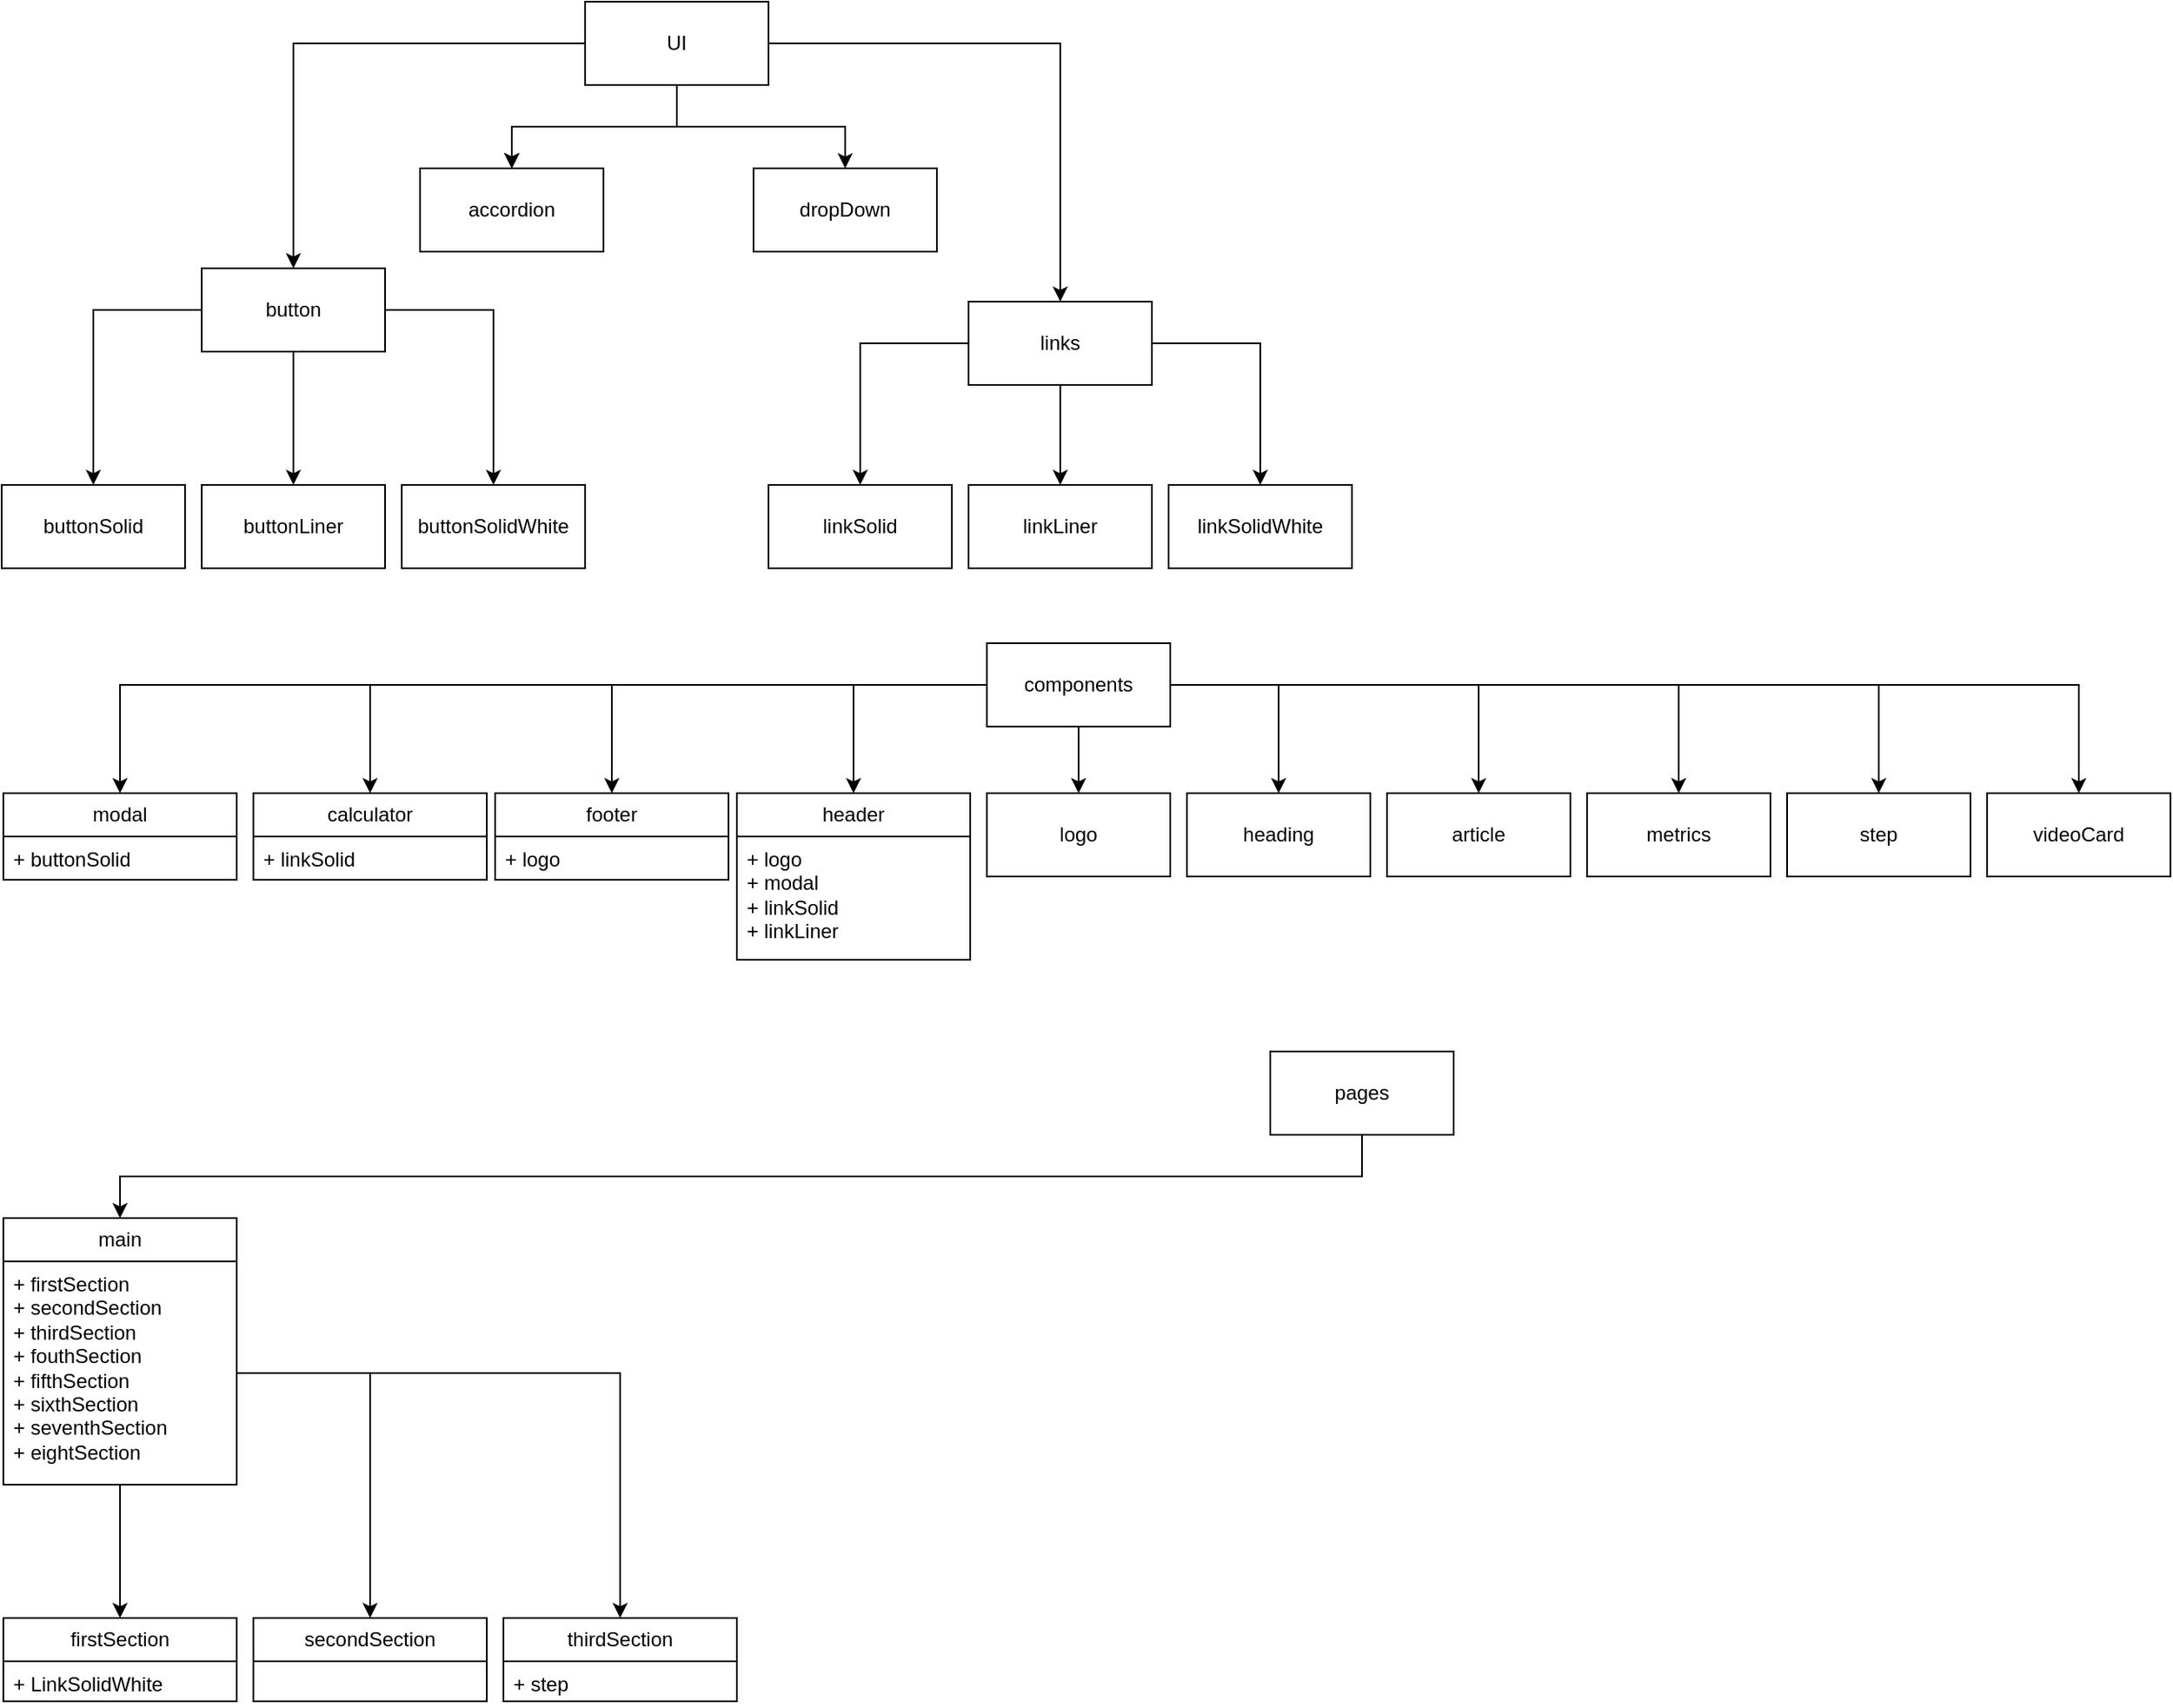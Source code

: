 <mxfile version="21.6.8" type="device">
  <diagram name="Страница — 1" id="7MIML7I7wl4xakydXQJR">
    <mxGraphModel dx="2049" dy="1220" grid="1" gridSize="10" guides="1" tooltips="1" connect="1" arrows="1" fold="1" page="1" pageScale="1" pageWidth="827" pageHeight="1169" math="0" shadow="0">
      <root>
        <mxCell id="0" />
        <mxCell id="1" parent="0" />
        <mxCell id="QpL1vu93JiLy8zp9e6JJ-3" value="" style="edgeStyle=orthogonalEdgeStyle;rounded=0;orthogonalLoop=1;jettySize=auto;html=1;" edge="1" parent="1" source="QpL1vu93JiLy8zp9e6JJ-1" target="QpL1vu93JiLy8zp9e6JJ-2">
          <mxGeometry relative="1" as="geometry" />
        </mxCell>
        <mxCell id="QpL1vu93JiLy8zp9e6JJ-5" style="edgeStyle=orthogonalEdgeStyle;rounded=0;orthogonalLoop=1;jettySize=auto;html=1;" edge="1" parent="1" source="QpL1vu93JiLy8zp9e6JJ-1" target="QpL1vu93JiLy8zp9e6JJ-4">
          <mxGeometry relative="1" as="geometry" />
        </mxCell>
        <mxCell id="QpL1vu93JiLy8zp9e6JJ-19" value="" style="edgeStyle=orthogonalEdgeStyle;rounded=0;orthogonalLoop=1;jettySize=auto;html=1;" edge="1" parent="1" source="QpL1vu93JiLy8zp9e6JJ-1" target="QpL1vu93JiLy8zp9e6JJ-18">
          <mxGeometry relative="1" as="geometry" />
        </mxCell>
        <mxCell id="QpL1vu93JiLy8zp9e6JJ-20" value="" style="edgeStyle=orthogonalEdgeStyle;rounded=0;orthogonalLoop=1;jettySize=auto;html=1;" edge="1" parent="1" source="QpL1vu93JiLy8zp9e6JJ-1" target="QpL1vu93JiLy8zp9e6JJ-18">
          <mxGeometry relative="1" as="geometry" />
        </mxCell>
        <mxCell id="QpL1vu93JiLy8zp9e6JJ-21" value="" style="edgeStyle=orthogonalEdgeStyle;rounded=0;orthogonalLoop=1;jettySize=auto;html=1;" edge="1" parent="1" source="QpL1vu93JiLy8zp9e6JJ-1" target="QpL1vu93JiLy8zp9e6JJ-18">
          <mxGeometry relative="1" as="geometry" />
        </mxCell>
        <mxCell id="QpL1vu93JiLy8zp9e6JJ-23" style="edgeStyle=orthogonalEdgeStyle;rounded=0;orthogonalLoop=1;jettySize=auto;html=1;" edge="1" parent="1" source="QpL1vu93JiLy8zp9e6JJ-1" target="QpL1vu93JiLy8zp9e6JJ-22">
          <mxGeometry relative="1" as="geometry" />
        </mxCell>
        <mxCell id="QpL1vu93JiLy8zp9e6JJ-1" value="UI" style="html=1;whiteSpace=wrap;" vertex="1" parent="1">
          <mxGeometry x="359" y="10" width="110" height="50" as="geometry" />
        </mxCell>
        <mxCell id="QpL1vu93JiLy8zp9e6JJ-7" value="" style="edgeStyle=orthogonalEdgeStyle;rounded=0;orthogonalLoop=1;jettySize=auto;html=1;" edge="1" parent="1" source="QpL1vu93JiLy8zp9e6JJ-2" target="QpL1vu93JiLy8zp9e6JJ-6">
          <mxGeometry relative="1" as="geometry" />
        </mxCell>
        <mxCell id="QpL1vu93JiLy8zp9e6JJ-9" style="edgeStyle=orthogonalEdgeStyle;rounded=0;orthogonalLoop=1;jettySize=auto;html=1;" edge="1" parent="1" source="QpL1vu93JiLy8zp9e6JJ-2" target="QpL1vu93JiLy8zp9e6JJ-8">
          <mxGeometry relative="1" as="geometry" />
        </mxCell>
        <mxCell id="QpL1vu93JiLy8zp9e6JJ-11" style="edgeStyle=orthogonalEdgeStyle;rounded=0;orthogonalLoop=1;jettySize=auto;html=1;" edge="1" parent="1" source="QpL1vu93JiLy8zp9e6JJ-2" target="QpL1vu93JiLy8zp9e6JJ-10">
          <mxGeometry relative="1" as="geometry" />
        </mxCell>
        <mxCell id="QpL1vu93JiLy8zp9e6JJ-2" value="button" style="html=1;whiteSpace=wrap;" vertex="1" parent="1">
          <mxGeometry x="129" y="170" width="110" height="50" as="geometry" />
        </mxCell>
        <mxCell id="QpL1vu93JiLy8zp9e6JJ-15" style="edgeStyle=orthogonalEdgeStyle;rounded=0;orthogonalLoop=1;jettySize=auto;html=1;" edge="1" parent="1" source="QpL1vu93JiLy8zp9e6JJ-4" target="QpL1vu93JiLy8zp9e6JJ-12">
          <mxGeometry relative="1" as="geometry" />
        </mxCell>
        <mxCell id="QpL1vu93JiLy8zp9e6JJ-16" style="edgeStyle=orthogonalEdgeStyle;rounded=0;orthogonalLoop=1;jettySize=auto;html=1;" edge="1" parent="1" source="QpL1vu93JiLy8zp9e6JJ-4" target="QpL1vu93JiLy8zp9e6JJ-13">
          <mxGeometry relative="1" as="geometry" />
        </mxCell>
        <mxCell id="QpL1vu93JiLy8zp9e6JJ-17" style="edgeStyle=orthogonalEdgeStyle;rounded=0;orthogonalLoop=1;jettySize=auto;html=1;" edge="1" parent="1" source="QpL1vu93JiLy8zp9e6JJ-4" target="QpL1vu93JiLy8zp9e6JJ-14">
          <mxGeometry relative="1" as="geometry" />
        </mxCell>
        <mxCell id="QpL1vu93JiLy8zp9e6JJ-4" value="links" style="html=1;whiteSpace=wrap;" vertex="1" parent="1">
          <mxGeometry x="589" y="190" width="110" height="50" as="geometry" />
        </mxCell>
        <mxCell id="QpL1vu93JiLy8zp9e6JJ-6" value="buttonSolid" style="html=1;whiteSpace=wrap;" vertex="1" parent="1">
          <mxGeometry x="9" y="300" width="110" height="50" as="geometry" />
        </mxCell>
        <mxCell id="QpL1vu93JiLy8zp9e6JJ-8" value="buttonLiner" style="html=1;whiteSpace=wrap;" vertex="1" parent="1">
          <mxGeometry x="129" y="300" width="110" height="50" as="geometry" />
        </mxCell>
        <mxCell id="QpL1vu93JiLy8zp9e6JJ-10" value="buttonSolidWhite" style="html=1;whiteSpace=wrap;" vertex="1" parent="1">
          <mxGeometry x="249" y="300" width="110" height="50" as="geometry" />
        </mxCell>
        <mxCell id="QpL1vu93JiLy8zp9e6JJ-12" value="linkSolid" style="html=1;whiteSpace=wrap;" vertex="1" parent="1">
          <mxGeometry x="469" y="300" width="110" height="50" as="geometry" />
        </mxCell>
        <mxCell id="QpL1vu93JiLy8zp9e6JJ-13" value="linkLiner" style="html=1;whiteSpace=wrap;" vertex="1" parent="1">
          <mxGeometry x="589" y="300" width="110" height="50" as="geometry" />
        </mxCell>
        <mxCell id="QpL1vu93JiLy8zp9e6JJ-14" value="linkSolidWhite" style="html=1;whiteSpace=wrap;" vertex="1" parent="1">
          <mxGeometry x="709" y="300" width="110" height="50" as="geometry" />
        </mxCell>
        <mxCell id="QpL1vu93JiLy8zp9e6JJ-18" value="accordion" style="html=1;whiteSpace=wrap;" vertex="1" parent="1">
          <mxGeometry x="260" y="110" width="110" height="50" as="geometry" />
        </mxCell>
        <mxCell id="QpL1vu93JiLy8zp9e6JJ-22" value="dropDown" style="html=1;whiteSpace=wrap;" vertex="1" parent="1">
          <mxGeometry x="460" y="110" width="110" height="50" as="geometry" />
        </mxCell>
        <mxCell id="QpL1vu93JiLy8zp9e6JJ-38" style="edgeStyle=orthogonalEdgeStyle;rounded=0;orthogonalLoop=1;jettySize=auto;html=1;" edge="1" parent="1" source="QpL1vu93JiLy8zp9e6JJ-24" target="QpL1vu93JiLy8zp9e6JJ-34">
          <mxGeometry relative="1" as="geometry" />
        </mxCell>
        <mxCell id="QpL1vu93JiLy8zp9e6JJ-39" style="edgeStyle=orthogonalEdgeStyle;rounded=0;orthogonalLoop=1;jettySize=auto;html=1;" edge="1" parent="1" source="QpL1vu93JiLy8zp9e6JJ-24" target="QpL1vu93JiLy8zp9e6JJ-32">
          <mxGeometry relative="1" as="geometry" />
        </mxCell>
        <mxCell id="QpL1vu93JiLy8zp9e6JJ-44" style="edgeStyle=orthogonalEdgeStyle;rounded=0;orthogonalLoop=1;jettySize=auto;html=1;" edge="1" parent="1" source="QpL1vu93JiLy8zp9e6JJ-24" target="QpL1vu93JiLy8zp9e6JJ-40">
          <mxGeometry relative="1" as="geometry" />
        </mxCell>
        <mxCell id="QpL1vu93JiLy8zp9e6JJ-50" style="edgeStyle=orthogonalEdgeStyle;rounded=0;orthogonalLoop=1;jettySize=auto;html=1;" edge="1" parent="1" source="QpL1vu93JiLy8zp9e6JJ-24" target="QpL1vu93JiLy8zp9e6JJ-49">
          <mxGeometry relative="1" as="geometry" />
        </mxCell>
        <mxCell id="QpL1vu93JiLy8zp9e6JJ-52" style="edgeStyle=orthogonalEdgeStyle;rounded=0;orthogonalLoop=1;jettySize=auto;html=1;entryX=0.5;entryY=0;entryDx=0;entryDy=0;" edge="1" parent="1" source="QpL1vu93JiLy8zp9e6JJ-24" target="QpL1vu93JiLy8zp9e6JJ-51">
          <mxGeometry relative="1" as="geometry" />
        </mxCell>
        <mxCell id="QpL1vu93JiLy8zp9e6JJ-58" style="edgeStyle=orthogonalEdgeStyle;rounded=0;orthogonalLoop=1;jettySize=auto;html=1;" edge="1" parent="1" source="QpL1vu93JiLy8zp9e6JJ-24" target="QpL1vu93JiLy8zp9e6JJ-54">
          <mxGeometry relative="1" as="geometry" />
        </mxCell>
        <mxCell id="QpL1vu93JiLy8zp9e6JJ-62" style="edgeStyle=orthogonalEdgeStyle;rounded=0;orthogonalLoop=1;jettySize=auto;html=1;" edge="1" parent="1" source="QpL1vu93JiLy8zp9e6JJ-24" target="QpL1vu93JiLy8zp9e6JJ-59">
          <mxGeometry relative="1" as="geometry" />
        </mxCell>
        <mxCell id="QpL1vu93JiLy8zp9e6JJ-63" style="edgeStyle=orthogonalEdgeStyle;rounded=0;orthogonalLoop=1;jettySize=auto;html=1;" edge="1" parent="1" source="QpL1vu93JiLy8zp9e6JJ-24" target="QpL1vu93JiLy8zp9e6JJ-60">
          <mxGeometry relative="1" as="geometry">
            <mxPoint x="700" y="415" as="sourcePoint" />
          </mxGeometry>
        </mxCell>
        <mxCell id="QpL1vu93JiLy8zp9e6JJ-64" style="edgeStyle=orthogonalEdgeStyle;rounded=0;orthogonalLoop=1;jettySize=auto;html=1;" edge="1" parent="1" source="QpL1vu93JiLy8zp9e6JJ-24" target="QpL1vu93JiLy8zp9e6JJ-61">
          <mxGeometry relative="1" as="geometry" />
        </mxCell>
        <mxCell id="QpL1vu93JiLy8zp9e6JJ-69" style="edgeStyle=orthogonalEdgeStyle;rounded=0;orthogonalLoop=1;jettySize=auto;html=1;" edge="1" parent="1" source="QpL1vu93JiLy8zp9e6JJ-24" target="QpL1vu93JiLy8zp9e6JJ-65">
          <mxGeometry relative="1" as="geometry" />
        </mxCell>
        <mxCell id="QpL1vu93JiLy8zp9e6JJ-24" value="components" style="html=1;whiteSpace=wrap;" vertex="1" parent="1">
          <mxGeometry x="600" y="395" width="110" height="50" as="geometry" />
        </mxCell>
        <mxCell id="QpL1vu93JiLy8zp9e6JJ-32" value="logo" style="html=1;whiteSpace=wrap;" vertex="1" parent="1">
          <mxGeometry x="600" y="485" width="110" height="50" as="geometry" />
        </mxCell>
        <mxCell id="QpL1vu93JiLy8zp9e6JJ-34" value="header" style="swimlane;fontStyle=0;childLayout=stackLayout;horizontal=1;startSize=26;fillColor=none;horizontalStack=0;resizeParent=1;resizeParentMax=0;resizeLast=0;collapsible=1;marginBottom=0;whiteSpace=wrap;html=1;" vertex="1" parent="1">
          <mxGeometry x="450" y="485" width="140" height="100" as="geometry" />
        </mxCell>
        <mxCell id="QpL1vu93JiLy8zp9e6JJ-35" value="+ logo&lt;br&gt;+ modal&lt;br&gt;+ linkSolid&lt;br&gt;+ linkLiner" style="text;strokeColor=none;fillColor=none;align=left;verticalAlign=top;spacingLeft=4;spacingRight=4;overflow=hidden;rotatable=0;points=[[0,0.5],[1,0.5]];portConstraint=eastwest;whiteSpace=wrap;html=1;" vertex="1" parent="QpL1vu93JiLy8zp9e6JJ-34">
          <mxGeometry y="26" width="140" height="74" as="geometry" />
        </mxCell>
        <mxCell id="QpL1vu93JiLy8zp9e6JJ-40" value="footer" style="swimlane;fontStyle=0;childLayout=stackLayout;horizontal=1;startSize=26;fillColor=none;horizontalStack=0;resizeParent=1;resizeParentMax=0;resizeLast=0;collapsible=1;marginBottom=0;whiteSpace=wrap;html=1;" vertex="1" parent="1">
          <mxGeometry x="305" y="485" width="140" height="52" as="geometry" />
        </mxCell>
        <mxCell id="QpL1vu93JiLy8zp9e6JJ-41" value="+ logo" style="text;strokeColor=none;fillColor=none;align=left;verticalAlign=top;spacingLeft=4;spacingRight=4;overflow=hidden;rotatable=0;points=[[0,0.5],[1,0.5]];portConstraint=eastwest;whiteSpace=wrap;html=1;" vertex="1" parent="QpL1vu93JiLy8zp9e6JJ-40">
          <mxGeometry y="26" width="140" height="26" as="geometry" />
        </mxCell>
        <mxCell id="QpL1vu93JiLy8zp9e6JJ-49" value="heading" style="html=1;whiteSpace=wrap;" vertex="1" parent="1">
          <mxGeometry x="720" y="485" width="110" height="50" as="geometry" />
        </mxCell>
        <mxCell id="QpL1vu93JiLy8zp9e6JJ-51" value="article" style="html=1;whiteSpace=wrap;" vertex="1" parent="1">
          <mxGeometry x="840" y="485" width="110" height="50" as="geometry" />
        </mxCell>
        <mxCell id="QpL1vu93JiLy8zp9e6JJ-54" value="calculator" style="swimlane;fontStyle=0;childLayout=stackLayout;horizontal=1;startSize=26;fillColor=none;horizontalStack=0;resizeParent=1;resizeParentMax=0;resizeLast=0;collapsible=1;marginBottom=0;whiteSpace=wrap;html=1;" vertex="1" parent="1">
          <mxGeometry x="160" y="485" width="140" height="52" as="geometry" />
        </mxCell>
        <mxCell id="QpL1vu93JiLy8zp9e6JJ-55" value="+ linkSolid" style="text;strokeColor=none;fillColor=none;align=left;verticalAlign=top;spacingLeft=4;spacingRight=4;overflow=hidden;rotatable=0;points=[[0,0.5],[1,0.5]];portConstraint=eastwest;whiteSpace=wrap;html=1;" vertex="1" parent="QpL1vu93JiLy8zp9e6JJ-54">
          <mxGeometry y="26" width="140" height="26" as="geometry" />
        </mxCell>
        <mxCell id="QpL1vu93JiLy8zp9e6JJ-59" value="metrics" style="html=1;whiteSpace=wrap;" vertex="1" parent="1">
          <mxGeometry x="960" y="485" width="110" height="50" as="geometry" />
        </mxCell>
        <mxCell id="QpL1vu93JiLy8zp9e6JJ-60" value="step" style="html=1;whiteSpace=wrap;" vertex="1" parent="1">
          <mxGeometry x="1080" y="485" width="110" height="50" as="geometry" />
        </mxCell>
        <mxCell id="QpL1vu93JiLy8zp9e6JJ-61" value="videoCard" style="html=1;whiteSpace=wrap;" vertex="1" parent="1">
          <mxGeometry x="1200" y="485" width="110" height="50" as="geometry" />
        </mxCell>
        <mxCell id="QpL1vu93JiLy8zp9e6JJ-65" value="modal" style="swimlane;fontStyle=0;childLayout=stackLayout;horizontal=1;startSize=26;fillColor=none;horizontalStack=0;resizeParent=1;resizeParentMax=0;resizeLast=0;collapsible=1;marginBottom=0;whiteSpace=wrap;html=1;" vertex="1" parent="1">
          <mxGeometry x="10" y="485" width="140" height="52" as="geometry" />
        </mxCell>
        <mxCell id="QpL1vu93JiLy8zp9e6JJ-66" value="+ buttonSolid" style="text;strokeColor=none;fillColor=none;align=left;verticalAlign=top;spacingLeft=4;spacingRight=4;overflow=hidden;rotatable=0;points=[[0,0.5],[1,0.5]];portConstraint=eastwest;whiteSpace=wrap;html=1;" vertex="1" parent="QpL1vu93JiLy8zp9e6JJ-65">
          <mxGeometry y="26" width="140" height="26" as="geometry" />
        </mxCell>
        <mxCell id="QpL1vu93JiLy8zp9e6JJ-79" style="edgeStyle=orthogonalEdgeStyle;rounded=0;orthogonalLoop=1;jettySize=auto;html=1;exitX=0.5;exitY=1;exitDx=0;exitDy=0;entryX=0.5;entryY=0;entryDx=0;entryDy=0;" edge="1" parent="1" source="QpL1vu93JiLy8zp9e6JJ-70" target="QpL1vu93JiLy8zp9e6JJ-75">
          <mxGeometry relative="1" as="geometry" />
        </mxCell>
        <mxCell id="QpL1vu93JiLy8zp9e6JJ-70" value="pages" style="html=1;whiteSpace=wrap;" vertex="1" parent="1">
          <mxGeometry x="770" y="640" width="110" height="50" as="geometry" />
        </mxCell>
        <mxCell id="QpL1vu93JiLy8zp9e6JJ-82" value="" style="edgeStyle=orthogonalEdgeStyle;rounded=0;orthogonalLoop=1;jettySize=auto;html=1;" edge="1" parent="1" source="QpL1vu93JiLy8zp9e6JJ-75" target="QpL1vu93JiLy8zp9e6JJ-80">
          <mxGeometry relative="1" as="geometry" />
        </mxCell>
        <mxCell id="QpL1vu93JiLy8zp9e6JJ-75" value="main" style="swimlane;fontStyle=0;childLayout=stackLayout;horizontal=1;startSize=26;fillColor=none;horizontalStack=0;resizeParent=1;resizeParentMax=0;resizeLast=0;collapsible=1;marginBottom=0;whiteSpace=wrap;html=1;" vertex="1" parent="1">
          <mxGeometry x="10" y="740" width="140" height="160" as="geometry" />
        </mxCell>
        <mxCell id="QpL1vu93JiLy8zp9e6JJ-76" value="+ firstSection&lt;br&gt;+ secondSection&lt;br&gt;+ thirdSection&lt;br&gt;+ fouthSection&lt;br&gt;+ fifthSection&lt;br&gt;+ sixthSection&lt;br&gt;+ seventhSection&lt;br&gt;+ eightSection" style="text;strokeColor=none;fillColor=none;align=left;verticalAlign=top;spacingLeft=4;spacingRight=4;overflow=hidden;rotatable=0;points=[[0,0.5],[1,0.5]];portConstraint=eastwest;whiteSpace=wrap;html=1;" vertex="1" parent="QpL1vu93JiLy8zp9e6JJ-75">
          <mxGeometry y="26" width="140" height="134" as="geometry" />
        </mxCell>
        <mxCell id="QpL1vu93JiLy8zp9e6JJ-80" value="firstSection" style="swimlane;fontStyle=0;childLayout=stackLayout;horizontal=1;startSize=26;fillColor=none;horizontalStack=0;resizeParent=1;resizeParentMax=0;resizeLast=0;collapsible=1;marginBottom=0;whiteSpace=wrap;html=1;" vertex="1" parent="1">
          <mxGeometry x="10" y="980" width="140" height="50" as="geometry" />
        </mxCell>
        <mxCell id="QpL1vu93JiLy8zp9e6JJ-81" value="+ LinkSolidWhite" style="text;strokeColor=none;fillColor=none;align=left;verticalAlign=top;spacingLeft=4;spacingRight=4;overflow=hidden;rotatable=0;points=[[0,0.5],[1,0.5]];portConstraint=eastwest;whiteSpace=wrap;html=1;" vertex="1" parent="QpL1vu93JiLy8zp9e6JJ-80">
          <mxGeometry y="26" width="140" height="24" as="geometry" />
        </mxCell>
        <mxCell id="QpL1vu93JiLy8zp9e6JJ-83" value="secondSection" style="swimlane;fontStyle=0;childLayout=stackLayout;horizontal=1;startSize=26;fillColor=none;horizontalStack=0;resizeParent=1;resizeParentMax=0;resizeLast=0;collapsible=1;marginBottom=0;whiteSpace=wrap;html=1;" vertex="1" parent="1">
          <mxGeometry x="160" y="980" width="140" height="50" as="geometry" />
        </mxCell>
        <mxCell id="QpL1vu93JiLy8zp9e6JJ-86" style="edgeStyle=orthogonalEdgeStyle;rounded=0;orthogonalLoop=1;jettySize=auto;html=1;" edge="1" parent="1" source="QpL1vu93JiLy8zp9e6JJ-76" target="QpL1vu93JiLy8zp9e6JJ-83">
          <mxGeometry relative="1" as="geometry">
            <mxPoint x="230" y="1010" as="targetPoint" />
          </mxGeometry>
        </mxCell>
        <mxCell id="QpL1vu93JiLy8zp9e6JJ-88" value="thirdSection" style="swimlane;fontStyle=0;childLayout=stackLayout;horizontal=1;startSize=26;fillColor=none;horizontalStack=0;resizeParent=1;resizeParentMax=0;resizeLast=0;collapsible=1;marginBottom=0;whiteSpace=wrap;html=1;" vertex="1" parent="1">
          <mxGeometry x="310" y="980" width="140" height="50" as="geometry" />
        </mxCell>
        <mxCell id="QpL1vu93JiLy8zp9e6JJ-89" value="+ step" style="text;strokeColor=none;fillColor=none;align=left;verticalAlign=top;spacingLeft=4;spacingRight=4;overflow=hidden;rotatable=0;points=[[0,0.5],[1,0.5]];portConstraint=eastwest;whiteSpace=wrap;html=1;" vertex="1" parent="QpL1vu93JiLy8zp9e6JJ-88">
          <mxGeometry y="26" width="140" height="24" as="geometry" />
        </mxCell>
        <mxCell id="QpL1vu93JiLy8zp9e6JJ-90" style="edgeStyle=orthogonalEdgeStyle;rounded=0;orthogonalLoop=1;jettySize=auto;html=1;" edge="1" parent="1" source="QpL1vu93JiLy8zp9e6JJ-76" target="QpL1vu93JiLy8zp9e6JJ-88">
          <mxGeometry relative="1" as="geometry" />
        </mxCell>
      </root>
    </mxGraphModel>
  </diagram>
</mxfile>
